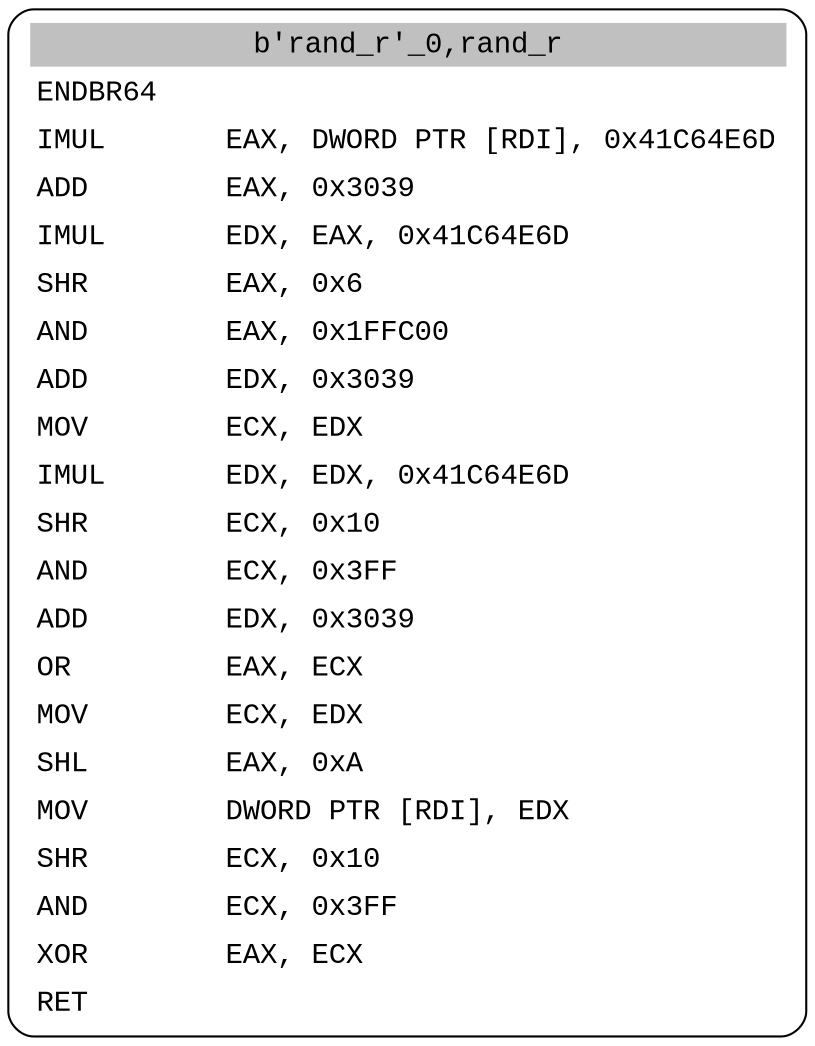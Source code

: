 digraph asm_graph {
918 [
shape="Mrecord" fontname="Courier New"label =<<table border="0" cellborder="0" cellpadding="3"><tr><td align="center" colspan="2" bgcolor="grey">b'rand_r'_0,rand_r</td></tr><tr><td align="left">ENDBR64    </td></tr><tr><td align="left">IMUL       EAX, DWORD PTR [RDI], 0x41C64E6D</td></tr><tr><td align="left">ADD        EAX, 0x3039</td></tr><tr><td align="left">IMUL       EDX, EAX, 0x41C64E6D</td></tr><tr><td align="left">SHR        EAX, 0x6</td></tr><tr><td align="left">AND        EAX, 0x1FFC00</td></tr><tr><td align="left">ADD        EDX, 0x3039</td></tr><tr><td align="left">MOV        ECX, EDX</td></tr><tr><td align="left">IMUL       EDX, EDX, 0x41C64E6D</td></tr><tr><td align="left">SHR        ECX, 0x10</td></tr><tr><td align="left">AND        ECX, 0x3FF</td></tr><tr><td align="left">ADD        EDX, 0x3039</td></tr><tr><td align="left">OR         EAX, ECX</td></tr><tr><td align="left">MOV        ECX, EDX</td></tr><tr><td align="left">SHL        EAX, 0xA</td></tr><tr><td align="left">MOV        DWORD PTR [RDI], EDX</td></tr><tr><td align="left">SHR        ECX, 0x10</td></tr><tr><td align="left">AND        ECX, 0x3FF</td></tr><tr><td align="left">XOR        EAX, ECX</td></tr><tr><td align="left">RET        </td></tr></table>> ];
}